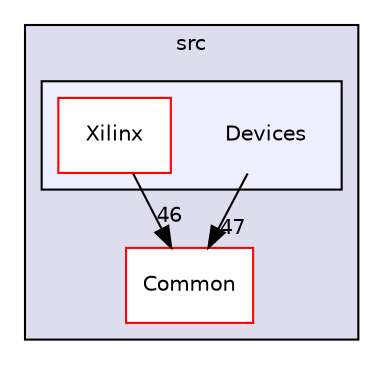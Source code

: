 digraph "src/Devices" {
  compound=true
  node [ fontsize="10", fontname="Helvetica"];
  edge [ labelfontsize="10", labelfontname="Helvetica"];
  subgraph clusterdir_68267d1309a1af8e8297ef4c3efbcdba {
    graph [ bgcolor="#ddddee", pencolor="black", label="src" fontname="Helvetica", fontsize="10", URL="dir_68267d1309a1af8e8297ef4c3efbcdba.html"]
  dir_ba210d1fa67db7bee1bb22e0a3c11d9f [shape=box label="Common" fillcolor="white" style="filled" color="red" URL="dir_ba210d1fa67db7bee1bb22e0a3c11d9f.html"];
  subgraph clusterdir_27b17494125eb78195473abe004504ab {
    graph [ bgcolor="#eeeeff", pencolor="black", label="" URL="dir_27b17494125eb78195473abe004504ab.html"];
    dir_27b17494125eb78195473abe004504ab [shape=plaintext label="Devices"];
  dir_3b80f9b66070ce327ebd8ab923ef7ff0 [shape=box label="Xilinx" fillcolor="white" style="filled" color="red" URL="dir_3b80f9b66070ce327ebd8ab923ef7ff0.html"];
  }
  }
  dir_3b80f9b66070ce327ebd8ab923ef7ff0->dir_ba210d1fa67db7bee1bb22e0a3c11d9f [headlabel="46", labeldistance=1.5 headhref="dir_000004_000001.html"];
  dir_27b17494125eb78195473abe004504ab->dir_ba210d1fa67db7bee1bb22e0a3c11d9f [headlabel="47", labeldistance=1.5 headhref="dir_000003_000001.html"];
}

